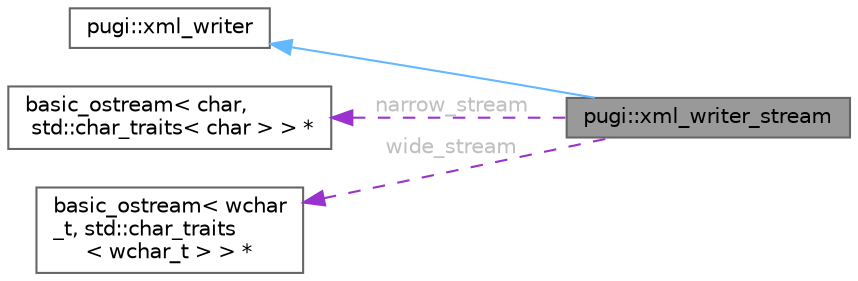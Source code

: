 digraph "pugi::xml_writer_stream"
{
 // INTERACTIVE_SVG=YES
 // LATEX_PDF_SIZE
  bgcolor="transparent";
  edge [fontname=Helvetica,fontsize=10,labelfontname=Helvetica,labelfontsize=10];
  node [fontname=Helvetica,fontsize=10,shape=box,height=0.2,width=0.4];
  rankdir="LR";
  Node1 [id="Node000001",label="pugi::xml_writer_stream",height=0.2,width=0.4,color="gray40", fillcolor="grey60", style="filled", fontcolor="black",tooltip=" "];
  Node2 -> Node1 [id="edge1_Node000001_Node000002",dir="back",color="steelblue1",style="solid",tooltip=" "];
  Node2 [id="Node000002",label="pugi::xml_writer",height=0.2,width=0.4,color="gray40", fillcolor="white", style="filled",URL="$d1/d45/classpugi_1_1xml__writer.html",tooltip=" "];
  Node3 -> Node1 [id="edge2_Node000001_Node000003",dir="back",color="darkorchid3",style="dashed",tooltip=" ",label=" narrow_stream",fontcolor="grey" ];
  Node3 [id="Node000003",label="basic_ostream\< char,\l std::char_traits\< char \> \> *",height=0.2,width=0.4,color="gray40", fillcolor="white", style="filled",tooltip=" "];
  Node4 -> Node1 [id="edge3_Node000001_Node000004",dir="back",color="darkorchid3",style="dashed",tooltip=" ",label=" wide_stream",fontcolor="grey" ];
  Node4 [id="Node000004",label="basic_ostream\< wchar\l_t, std::char_traits\l\< wchar_t \> \> *",height=0.2,width=0.4,color="gray40", fillcolor="white", style="filled",tooltip=" "];
}
